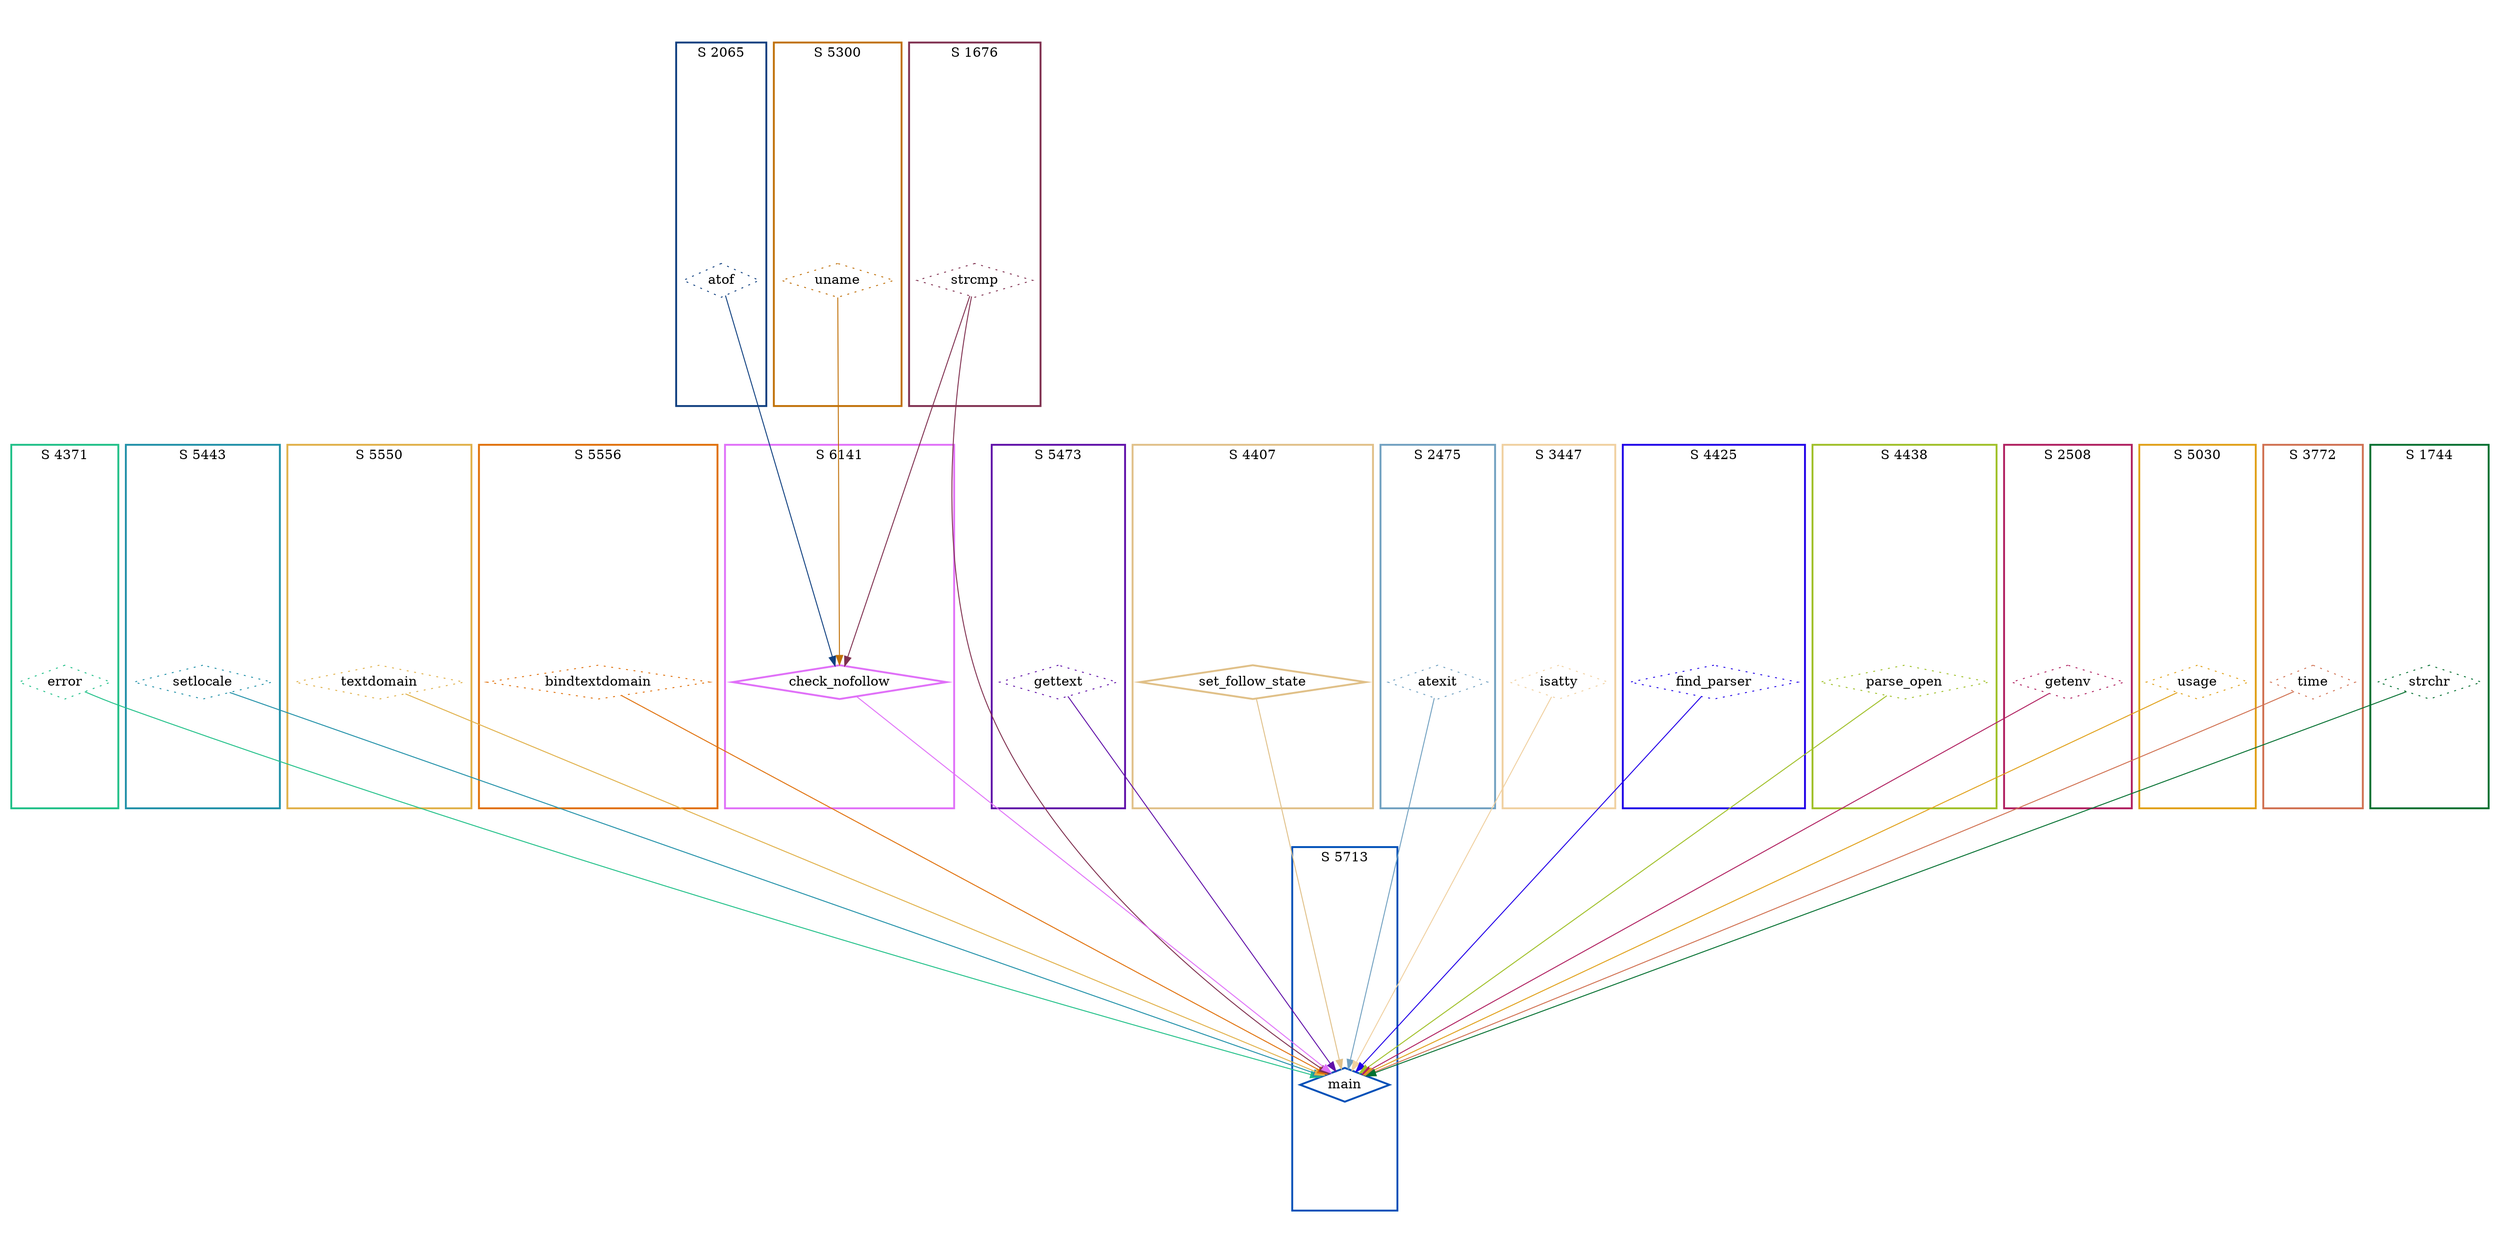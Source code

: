 digraph G {
  ratio=0.500000;
  "UV error (4371)" [shape=diamond, label="error", color="#20C088",
                     style=dotted];
  "UV setlocale (5443)" [shape=diamond, label="setlocale", color="#2090A8",
                         style=dotted];
  "UV textdomain (5550)" [shape=diamond, label="textdomain", color="#E0B048",
                          style=dotted];
  "UV bindtextdomain (5556)" [shape=diamond, label="bindtextdomain",
                              color="#E07008", style=dotted];
  "UV strcmp (1676)" [shape=diamond, label="strcmp", color="#803050",
                      style=dotted];
  "UV atof (2065)" [shape=diamond, label="atof", color="#104080",
                    style=dotted];
  "UV check_nofollow (6141)" [shape=diamond, label="check_nofollow",
                              color="#E070F8", style=bold];
  "UV gettext (5473)" [shape=diamond, label="gettext", color="#6010A8",
                       style=dotted];
  "UV set_follow_state (4407)" [shape=diamond, label="set_follow_state",
                                color="#E0C088", style=bold];
  "UV atexit (2475)" [shape=diamond, label="atexit", color="#70A0C0",
                      style=dotted];
  "UV isatty (3447)" [shape=diamond, label="isatty", color="#F0D0A0",
                      style=dotted];
  "UV find_parser (4425)" [shape=diamond, label="find_parser",
                           color="#2000E8", style=dotted];
  "UV uname (5300)" [shape=diamond, label="uname", color="#C07008",
                     style=dotted];
  "UV parse_open (4438)" [shape=diamond, label="parse_open", color="#A0C028",
                          style=dotted];
  "UV getenv (2508)" [shape=diamond, label="getenv", color="#B02060",
                      style=dotted];
  "UV usage (5030)" [shape=diamond, label="usage", color="#E0A018",
                     style=dotted];
  "UV time (3772)" [shape=diamond, label="time", color="#D07050",
                    style=dotted];
  "UV main (5713)" [shape=diamond, label="main", color="#0050B8", style=bold];
  "UV strchr (1744)" [shape=diamond, label="strchr", color="#007030",
                      style=dotted];
  
  subgraph cluster_2475 { label="S 2475";
    color="#70A0C0";
    style=bold;
    "UV atexit (2475)"; };
  subgraph cluster_5550 { label="S 5550";
    color="#E0B048";
    style=bold;
    "UV textdomain (5550)"; };
  subgraph cluster_1744 { label="S 1744";
    color="#007030";
    style=bold;
    "UV strchr (1744)"; };
  subgraph cluster_5030 { label="S 5030";
    color="#E0A018";
    style=bold;
    "UV usage (5030)"; };
  subgraph cluster_4425 { label="S 4425";
    color="#2000E8";
    style=bold;
    "UV find_parser (4425)"; };
  subgraph cluster_4371 { label="S 4371";
    color="#20C088";
    style=bold;
    "UV error (4371)"; };
  subgraph cluster_5713 { label="S 5713";
    color="#0050B8";
    style=bold;
    "UV main (5713)"; };
  subgraph cluster_3772 { label="S 3772";
    color="#D07050";
    style=bold;
    "UV time (3772)"; };
  subgraph cluster_2508 { label="S 2508";
    color="#B02060";
    style=bold;
    "UV getenv (2508)"; };
  subgraph cluster_5556 { label="S 5556";
    color="#E07008";
    style=bold;
    "UV bindtextdomain (5556)"; };
  subgraph cluster_2065 { label="S 2065";
    color="#104080";
    style=bold;
    "UV atof (2065)"; };
  subgraph cluster_5300 { label="S 5300";
    color="#C07008";
    style=bold;
    "UV uname (5300)"; };
  subgraph cluster_3447 { label="S 3447";
    color="#F0D0A0";
    style=bold;
    "UV isatty (3447)"; };
  subgraph cluster_4438 { label="S 4438";
    color="#A0C028";
    style=bold;
    "UV parse_open (4438)"; };
  subgraph cluster_5473 { label="S 5473";
    color="#6010A8";
    style=bold;
    "UV gettext (5473)"; };
  subgraph cluster_4407 { label="S 4407";
    color="#E0C088";
    style=bold;
    "UV set_follow_state (4407)"; };
  subgraph cluster_6141 { label="S 6141";
    color="#E070F8";
    style=bold;
    "UV check_nofollow (6141)"; };
  subgraph cluster_5443 { label="S 5443";
    color="#2090A8";
    style=bold;
    "UV setlocale (5443)"; };
  subgraph cluster_1676 { label="S 1676";
    color="#803050";
    style=bold;
    "UV strcmp (1676)"; };
  
  "UV error (4371)" -> "UV main (5713)" [color="#20C088"];
  "UV setlocale (5443)" -> "UV main (5713)" [color="#2090A8"];
  "UV textdomain (5550)" -> "UV main (5713)" [color="#E0B048"];
  "UV bindtextdomain (5556)" -> "UV main (5713)" [color="#E07008"];
  "UV strcmp (1676)" -> "UV main (5713)" [color="#803050"];
  "UV strcmp (1676)" -> "UV check_nofollow (6141)" [color="#803050"];
  "UV atof (2065)" -> "UV check_nofollow (6141)" [color="#104080"];
  "UV check_nofollow (6141)" -> "UV main (5713)" [color="#E070F8"];
  "UV gettext (5473)" -> "UV main (5713)" [color="#6010A8"];
  "UV set_follow_state (4407)" -> "UV main (5713)" [color="#E0C088"];
  "UV atexit (2475)" -> "UV main (5713)" [color="#70A0C0"];
  "UV isatty (3447)" -> "UV main (5713)" [color="#F0D0A0"];
  "UV find_parser (4425)" -> "UV main (5713)" [color="#2000E8"];
  "UV uname (5300)" -> "UV check_nofollow (6141)" [color="#C07008"];
  "UV parse_open (4438)" -> "UV main (5713)" [color="#A0C028"];
  "UV getenv (2508)" -> "UV main (5713)" [color="#B02060"];
  "UV usage (5030)" -> "UV main (5713)" [color="#E0A018"];
  "UV time (3772)" -> "UV main (5713)" [color="#D07050"];
  "UV strchr (1744)" -> "UV main (5713)" [color="#007030"];
  
  }